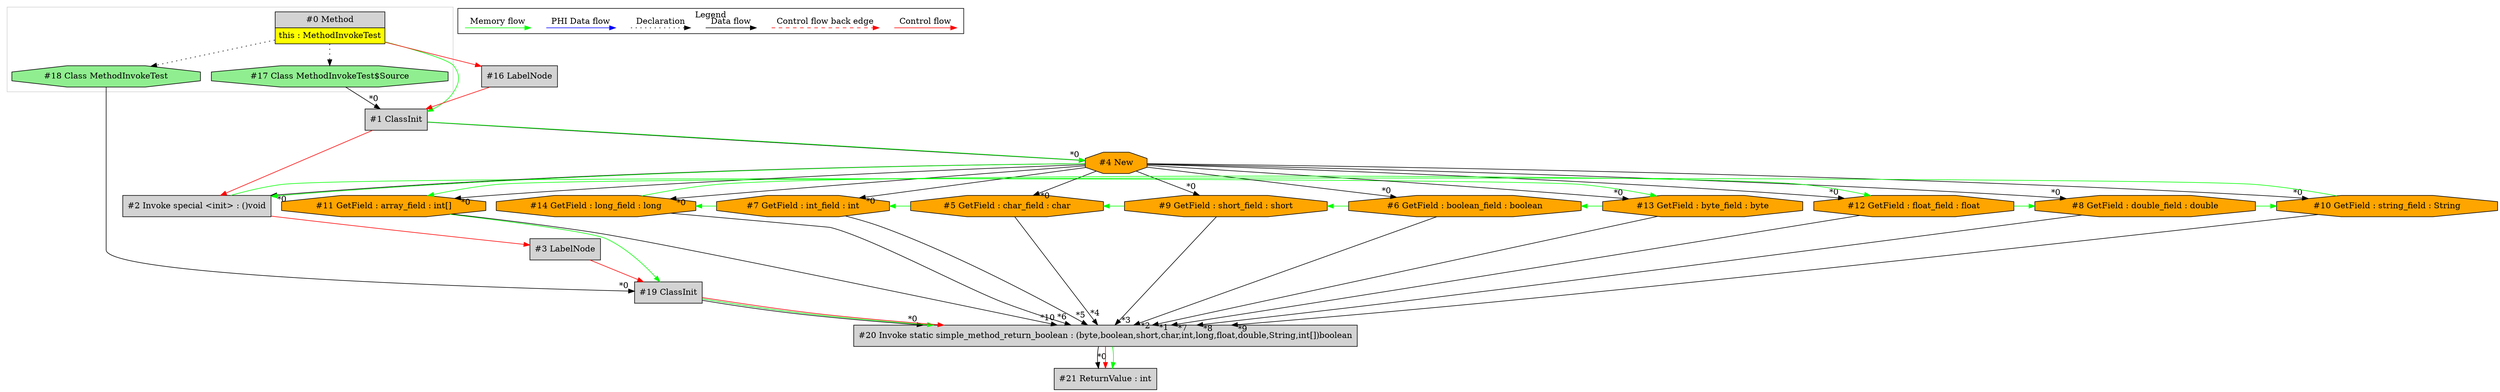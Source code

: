 digraph {
 node0[margin="0", label=<<table border="0" cellborder="1" cellspacing="0" cellpadding="5"><tr><td colspan="1">#0 Method</td></tr><tr><td port="prj15" bgcolor="yellow">this : MethodInvokeTest</td></tr></table>>,shape=none, fillcolor=lightgrey, style=filled];
 node18[label="#18 Class MethodInvokeTest",shape=octagon, fillcolor=lightgreen, style=filled];
 node0 -> node18[style=dotted];
 node19[label="#19 ClassInit",shape=box, fillcolor=lightgrey, style=filled];
 node18 -> node19[headlabel="*0", labeldistance=2];
 node11 -> node19[labeldistance=2, color=green, constraint=false];
 node3 -> node19[labeldistance=2, color=red, fontcolor=red];
 node3[label="#3 LabelNode",shape=box, fillcolor=lightgrey, style=filled];
 node2 -> node3[labeldistance=2, color=red, fontcolor=red];
 node2[label="#2 Invoke special <init> : ()void",shape=box, fillcolor=lightgrey, style=filled];
 node4 -> node2[headlabel="*0", labeldistance=2];
 node1 -> node2[labeldistance=2, color=red, fontcolor=red];
 node4 -> node2[labeldistance=2, color=green, constraint=false];
 node4[label="#4 New",shape=octagon, fillcolor=orange, style=filled];
 node1 -> node4[headlabel="*0", labeldistance=2];
 node1 -> node4[labeldistance=2, color=green, constraint=false];
 node1[label="#1 ClassInit",shape=box, fillcolor=lightgrey, style=filled];
 node17 -> node1[headlabel="*0", labeldistance=2];
 node16 -> node1[labeldistance=2, color=red, fontcolor=red];
 node0 -> node1[labeldistance=2, color=green, constraint=false];
 node16[label="#16 LabelNode",shape=box, fillcolor=lightgrey, style=filled];
 node0 -> node16[labeldistance=2, color=red, fontcolor=red];
 node17[label="#17 Class MethodInvokeTest$Source",shape=octagon, fillcolor=lightgreen, style=filled];
 node0 -> node17[style=dotted];
 node14[label="#14 GetField : long_field : long",shape=octagon, fillcolor=orange, style=filled];
 node4 -> node14[headlabel="*0", labeldistance=2];
 node7 -> node14[labeldistance=2, color=green, constraint=false];
 node7[label="#7 GetField : int_field : int",shape=octagon, fillcolor=orange, style=filled];
 node4 -> node7[headlabel="*0", labeldistance=2];
 node5 -> node7[labeldistance=2, color=green, constraint=false];
 node5[label="#5 GetField : char_field : char",shape=octagon, fillcolor=orange, style=filled];
 node4 -> node5[headlabel="*0", labeldistance=2];
 node9 -> node5[labeldistance=2, color=green, constraint=false];
 node9[label="#9 GetField : short_field : short",shape=octagon, fillcolor=orange, style=filled];
 node4 -> node9[headlabel="*0", labeldistance=2];
 node6 -> node9[labeldistance=2, color=green, constraint=false];
 node6[label="#6 GetField : boolean_field : boolean",shape=octagon, fillcolor=orange, style=filled];
 node4 -> node6[headlabel="*0", labeldistance=2];
 node13 -> node6[labeldistance=2, color=green, constraint=false];
 node13[label="#13 GetField : byte_field : byte",shape=octagon, fillcolor=orange, style=filled];
 node4 -> node13[headlabel="*0", labeldistance=2];
 node2 -> node13[labeldistance=2, color=green, constraint=false];
 node20[label="#20 Invoke static simple_method_return_boolean : (byte,boolean,short,char,int,long,float,double,String,int[])boolean",shape=box, fillcolor=lightgrey, style=filled];
 node19 -> node20[headlabel="*0", labeldistance=2];
 node13 -> node20[headlabel="*1", labeldistance=2];
 node6 -> node20[headlabel="*2", labeldistance=2];
 node9 -> node20[headlabel="*3", labeldistance=2];
 node5 -> node20[headlabel="*4", labeldistance=2];
 node7 -> node20[headlabel="*5", labeldistance=2];
 node14 -> node20[headlabel="*6", labeldistance=2];
 node12 -> node20[headlabel="*7", labeldistance=2];
 node8 -> node20[headlabel="*8", labeldistance=2];
 node10 -> node20[headlabel="*9", labeldistance=2];
 node11 -> node20[headlabel="*10", labeldistance=2];
 node19 -> node20[labeldistance=2, color=green, constraint=false];
 node19 -> node20[labeldistance=2, color=red, fontcolor=red];
 node11[label="#11 GetField : array_field : int[]",shape=octagon, fillcolor=orange, style=filled];
 node4 -> node11[headlabel="*0", labeldistance=2];
 node10 -> node11[labeldistance=2, color=green, constraint=false];
 node10[label="#10 GetField : string_field : String",shape=octagon, fillcolor=orange, style=filled];
 node4 -> node10[headlabel="*0", labeldistance=2];
 node8 -> node10[labeldistance=2, color=green, constraint=false];
 node8[label="#8 GetField : double_field : double",shape=octagon, fillcolor=orange, style=filled];
 node4 -> node8[headlabel="*0", labeldistance=2];
 node12 -> node8[labeldistance=2, color=green, constraint=false];
 node12[label="#12 GetField : float_field : float",shape=octagon, fillcolor=orange, style=filled];
 node4 -> node12[headlabel="*0", labeldistance=2];
 node14 -> node12[labeldistance=2, color=green, constraint=false];
 node21[label="#21 ReturnValue : int",shape=box, fillcolor=lightgrey, style=filled];
 node20 -> node21[headlabel="*0", labeldistance=2];
 node20 -> node21[labeldistance=2, color=red, fontcolor=red];
 node20 -> node21[labeldistance=2, color=green, constraint=false];
 subgraph cluster_0 {
  color=lightgray;
  node0;
  node17;
  node18;
 }
 subgraph cluster_000 {
  label = "Legend";
  node [shape=point]
  {
   rank=same;
   c0 [style = invis];
   c1 [style = invis];
   c2 [style = invis];
   c3 [style = invis];
   d0 [style = invis];
   d1 [style = invis];
   d2 [style = invis];
   d3 [style = invis];
   d4 [style = invis];
   d5 [style = invis];
   d6 [style = invis];
   d7 [style = invis];
  }
  c0 -> c1 [label="Control flow", style=solid, color=red]
  c2 -> c3 [label="Control flow back edge", style=dashed, color=red]
  d0 -> d1 [label="Data flow"]
  d2 -> d3 [label="Declaration", style=dotted]
  d4 -> d5 [label="PHI Data flow", color=blue]
  d6 -> d7 [label="Memory flow", color=green]
 }

}

